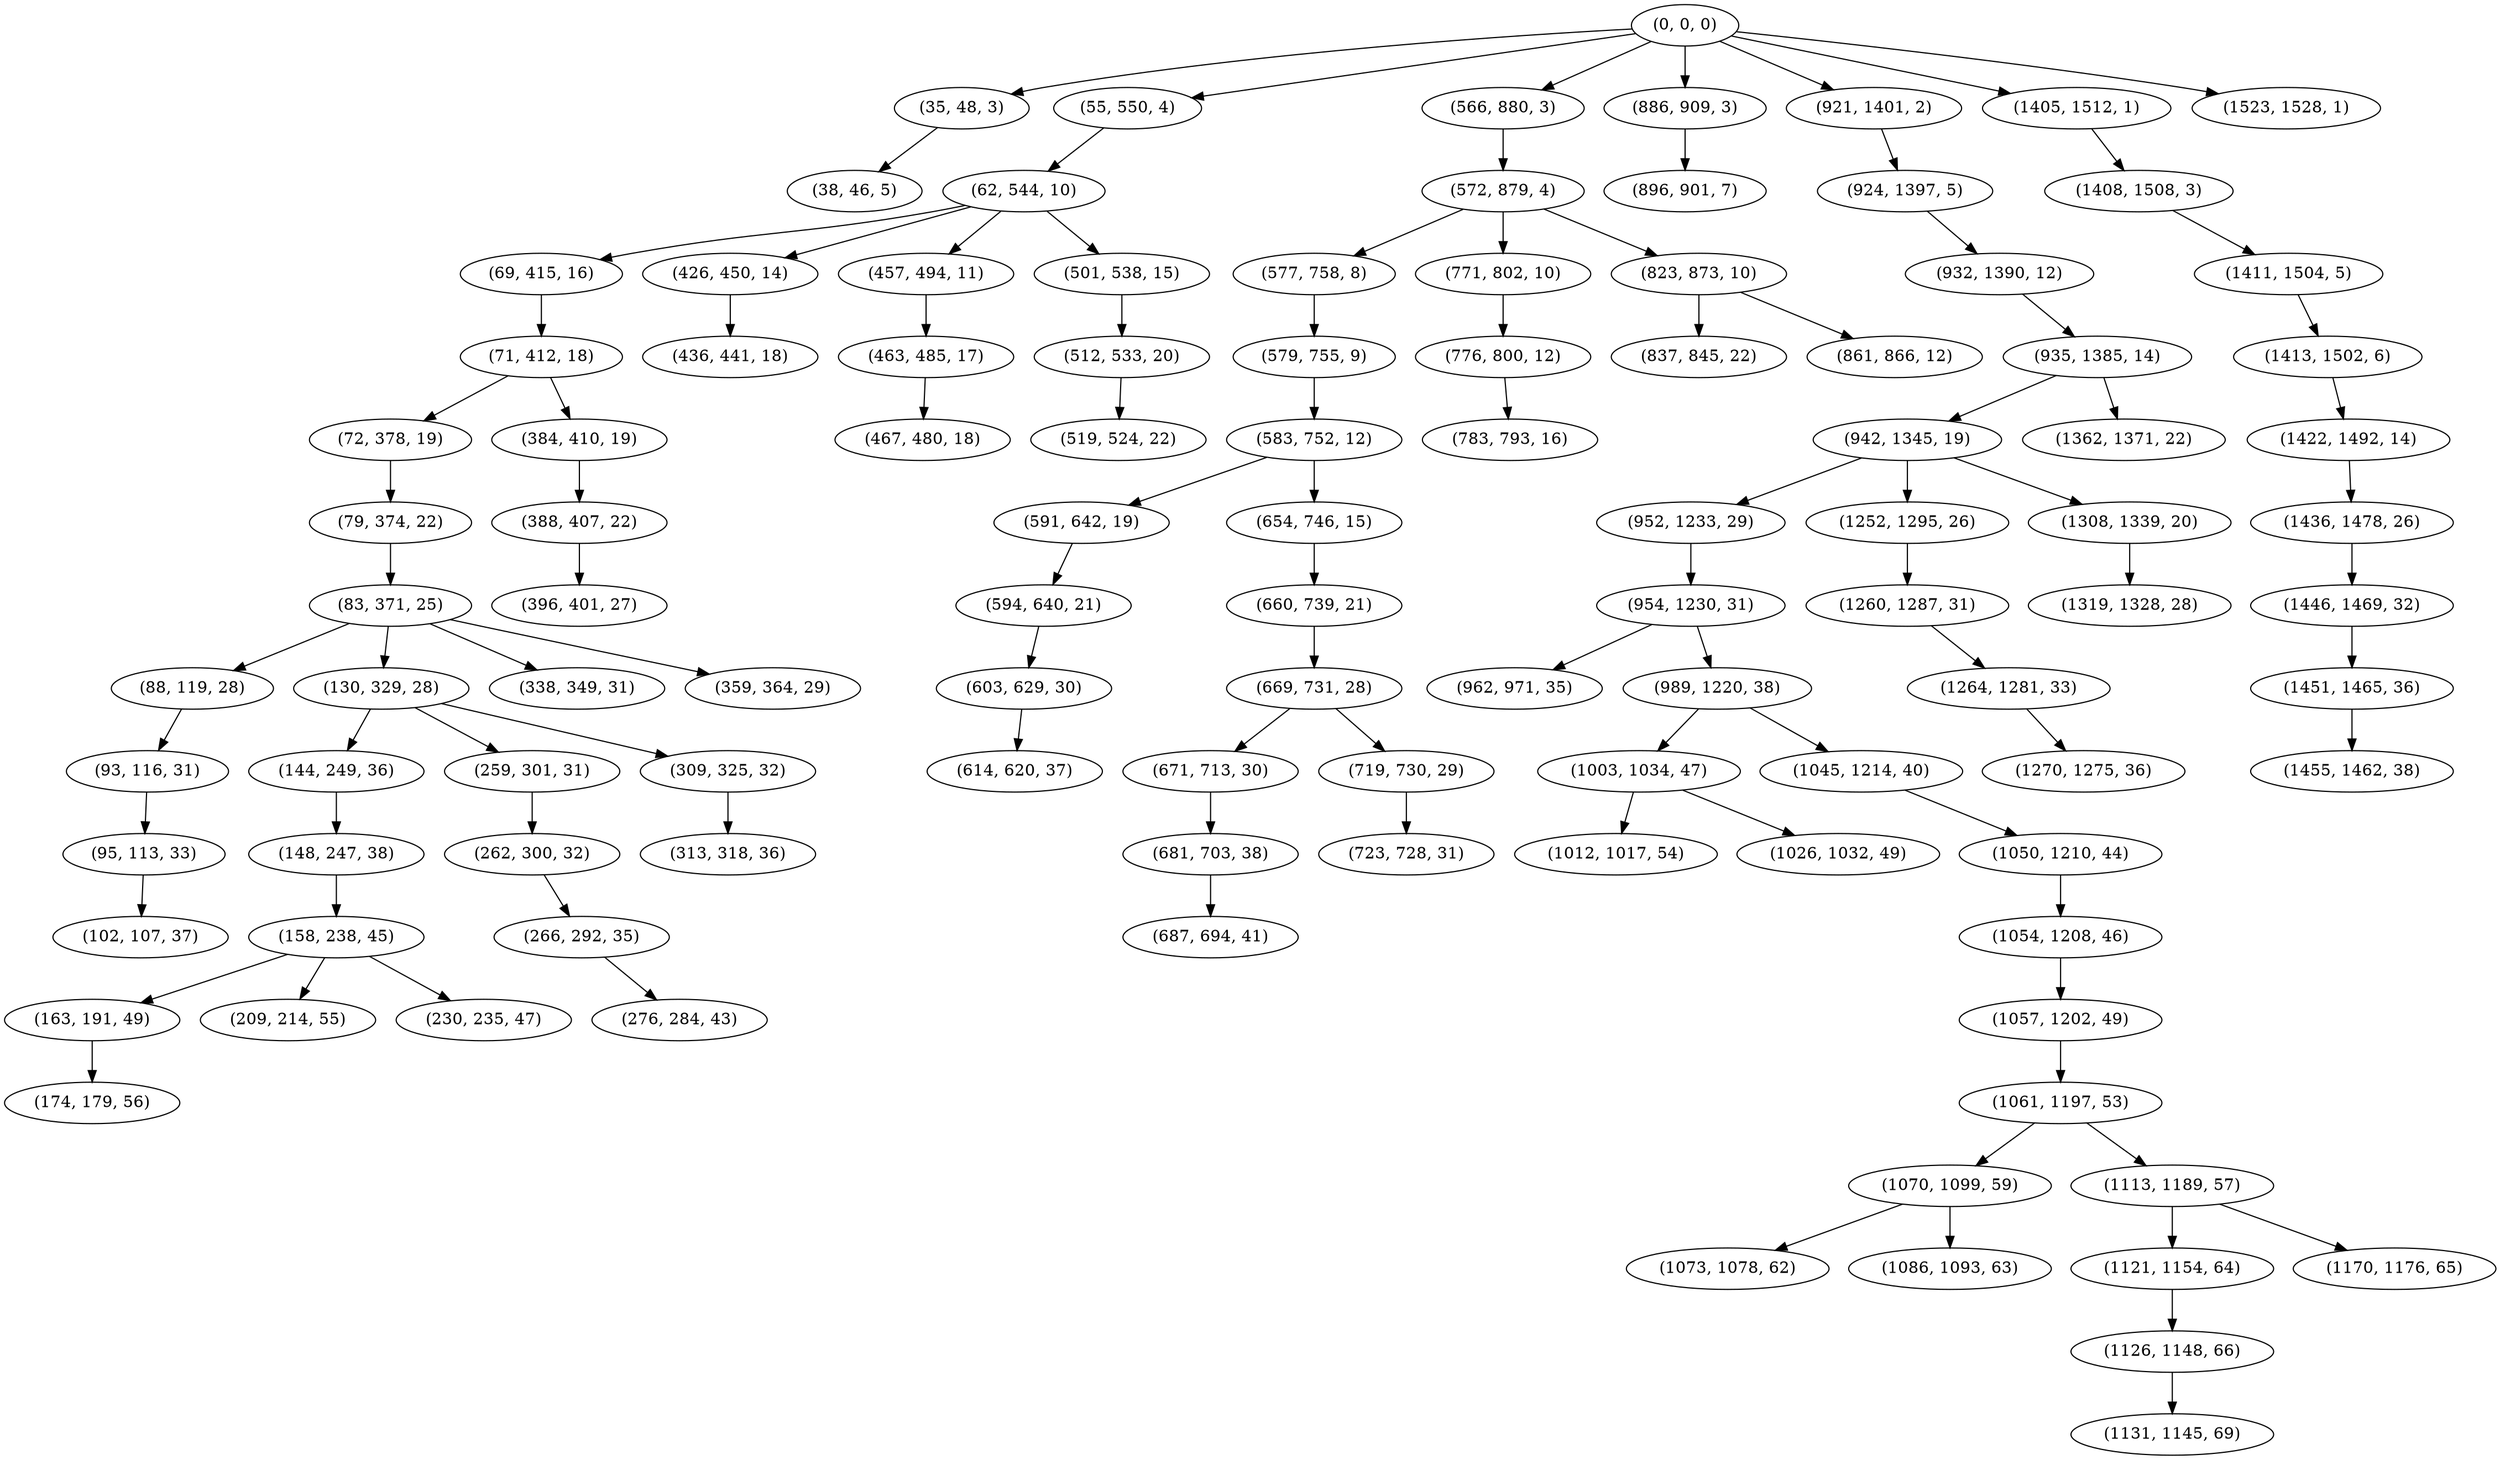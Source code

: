 digraph tree {
    "(0, 0, 0)";
    "(35, 48, 3)";
    "(38, 46, 5)";
    "(55, 550, 4)";
    "(62, 544, 10)";
    "(69, 415, 16)";
    "(71, 412, 18)";
    "(72, 378, 19)";
    "(79, 374, 22)";
    "(83, 371, 25)";
    "(88, 119, 28)";
    "(93, 116, 31)";
    "(95, 113, 33)";
    "(102, 107, 37)";
    "(130, 329, 28)";
    "(144, 249, 36)";
    "(148, 247, 38)";
    "(158, 238, 45)";
    "(163, 191, 49)";
    "(174, 179, 56)";
    "(209, 214, 55)";
    "(230, 235, 47)";
    "(259, 301, 31)";
    "(262, 300, 32)";
    "(266, 292, 35)";
    "(276, 284, 43)";
    "(309, 325, 32)";
    "(313, 318, 36)";
    "(338, 349, 31)";
    "(359, 364, 29)";
    "(384, 410, 19)";
    "(388, 407, 22)";
    "(396, 401, 27)";
    "(426, 450, 14)";
    "(436, 441, 18)";
    "(457, 494, 11)";
    "(463, 485, 17)";
    "(467, 480, 18)";
    "(501, 538, 15)";
    "(512, 533, 20)";
    "(519, 524, 22)";
    "(566, 880, 3)";
    "(572, 879, 4)";
    "(577, 758, 8)";
    "(579, 755, 9)";
    "(583, 752, 12)";
    "(591, 642, 19)";
    "(594, 640, 21)";
    "(603, 629, 30)";
    "(614, 620, 37)";
    "(654, 746, 15)";
    "(660, 739, 21)";
    "(669, 731, 28)";
    "(671, 713, 30)";
    "(681, 703, 38)";
    "(687, 694, 41)";
    "(719, 730, 29)";
    "(723, 728, 31)";
    "(771, 802, 10)";
    "(776, 800, 12)";
    "(783, 793, 16)";
    "(823, 873, 10)";
    "(837, 845, 22)";
    "(861, 866, 12)";
    "(886, 909, 3)";
    "(896, 901, 7)";
    "(921, 1401, 2)";
    "(924, 1397, 5)";
    "(932, 1390, 12)";
    "(935, 1385, 14)";
    "(942, 1345, 19)";
    "(952, 1233, 29)";
    "(954, 1230, 31)";
    "(962, 971, 35)";
    "(989, 1220, 38)";
    "(1003, 1034, 47)";
    "(1012, 1017, 54)";
    "(1026, 1032, 49)";
    "(1045, 1214, 40)";
    "(1050, 1210, 44)";
    "(1054, 1208, 46)";
    "(1057, 1202, 49)";
    "(1061, 1197, 53)";
    "(1070, 1099, 59)";
    "(1073, 1078, 62)";
    "(1086, 1093, 63)";
    "(1113, 1189, 57)";
    "(1121, 1154, 64)";
    "(1126, 1148, 66)";
    "(1131, 1145, 69)";
    "(1170, 1176, 65)";
    "(1252, 1295, 26)";
    "(1260, 1287, 31)";
    "(1264, 1281, 33)";
    "(1270, 1275, 36)";
    "(1308, 1339, 20)";
    "(1319, 1328, 28)";
    "(1362, 1371, 22)";
    "(1405, 1512, 1)";
    "(1408, 1508, 3)";
    "(1411, 1504, 5)";
    "(1413, 1502, 6)";
    "(1422, 1492, 14)";
    "(1436, 1478, 26)";
    "(1446, 1469, 32)";
    "(1451, 1465, 36)";
    "(1455, 1462, 38)";
    "(1523, 1528, 1)";
    "(0, 0, 0)" -> "(35, 48, 3)";
    "(0, 0, 0)" -> "(55, 550, 4)";
    "(0, 0, 0)" -> "(566, 880, 3)";
    "(0, 0, 0)" -> "(886, 909, 3)";
    "(0, 0, 0)" -> "(921, 1401, 2)";
    "(0, 0, 0)" -> "(1405, 1512, 1)";
    "(0, 0, 0)" -> "(1523, 1528, 1)";
    "(35, 48, 3)" -> "(38, 46, 5)";
    "(55, 550, 4)" -> "(62, 544, 10)";
    "(62, 544, 10)" -> "(69, 415, 16)";
    "(62, 544, 10)" -> "(426, 450, 14)";
    "(62, 544, 10)" -> "(457, 494, 11)";
    "(62, 544, 10)" -> "(501, 538, 15)";
    "(69, 415, 16)" -> "(71, 412, 18)";
    "(71, 412, 18)" -> "(72, 378, 19)";
    "(71, 412, 18)" -> "(384, 410, 19)";
    "(72, 378, 19)" -> "(79, 374, 22)";
    "(79, 374, 22)" -> "(83, 371, 25)";
    "(83, 371, 25)" -> "(88, 119, 28)";
    "(83, 371, 25)" -> "(130, 329, 28)";
    "(83, 371, 25)" -> "(338, 349, 31)";
    "(83, 371, 25)" -> "(359, 364, 29)";
    "(88, 119, 28)" -> "(93, 116, 31)";
    "(93, 116, 31)" -> "(95, 113, 33)";
    "(95, 113, 33)" -> "(102, 107, 37)";
    "(130, 329, 28)" -> "(144, 249, 36)";
    "(130, 329, 28)" -> "(259, 301, 31)";
    "(130, 329, 28)" -> "(309, 325, 32)";
    "(144, 249, 36)" -> "(148, 247, 38)";
    "(148, 247, 38)" -> "(158, 238, 45)";
    "(158, 238, 45)" -> "(163, 191, 49)";
    "(158, 238, 45)" -> "(209, 214, 55)";
    "(158, 238, 45)" -> "(230, 235, 47)";
    "(163, 191, 49)" -> "(174, 179, 56)";
    "(259, 301, 31)" -> "(262, 300, 32)";
    "(262, 300, 32)" -> "(266, 292, 35)";
    "(266, 292, 35)" -> "(276, 284, 43)";
    "(309, 325, 32)" -> "(313, 318, 36)";
    "(384, 410, 19)" -> "(388, 407, 22)";
    "(388, 407, 22)" -> "(396, 401, 27)";
    "(426, 450, 14)" -> "(436, 441, 18)";
    "(457, 494, 11)" -> "(463, 485, 17)";
    "(463, 485, 17)" -> "(467, 480, 18)";
    "(501, 538, 15)" -> "(512, 533, 20)";
    "(512, 533, 20)" -> "(519, 524, 22)";
    "(566, 880, 3)" -> "(572, 879, 4)";
    "(572, 879, 4)" -> "(577, 758, 8)";
    "(572, 879, 4)" -> "(771, 802, 10)";
    "(572, 879, 4)" -> "(823, 873, 10)";
    "(577, 758, 8)" -> "(579, 755, 9)";
    "(579, 755, 9)" -> "(583, 752, 12)";
    "(583, 752, 12)" -> "(591, 642, 19)";
    "(583, 752, 12)" -> "(654, 746, 15)";
    "(591, 642, 19)" -> "(594, 640, 21)";
    "(594, 640, 21)" -> "(603, 629, 30)";
    "(603, 629, 30)" -> "(614, 620, 37)";
    "(654, 746, 15)" -> "(660, 739, 21)";
    "(660, 739, 21)" -> "(669, 731, 28)";
    "(669, 731, 28)" -> "(671, 713, 30)";
    "(669, 731, 28)" -> "(719, 730, 29)";
    "(671, 713, 30)" -> "(681, 703, 38)";
    "(681, 703, 38)" -> "(687, 694, 41)";
    "(719, 730, 29)" -> "(723, 728, 31)";
    "(771, 802, 10)" -> "(776, 800, 12)";
    "(776, 800, 12)" -> "(783, 793, 16)";
    "(823, 873, 10)" -> "(837, 845, 22)";
    "(823, 873, 10)" -> "(861, 866, 12)";
    "(886, 909, 3)" -> "(896, 901, 7)";
    "(921, 1401, 2)" -> "(924, 1397, 5)";
    "(924, 1397, 5)" -> "(932, 1390, 12)";
    "(932, 1390, 12)" -> "(935, 1385, 14)";
    "(935, 1385, 14)" -> "(942, 1345, 19)";
    "(935, 1385, 14)" -> "(1362, 1371, 22)";
    "(942, 1345, 19)" -> "(952, 1233, 29)";
    "(942, 1345, 19)" -> "(1252, 1295, 26)";
    "(942, 1345, 19)" -> "(1308, 1339, 20)";
    "(952, 1233, 29)" -> "(954, 1230, 31)";
    "(954, 1230, 31)" -> "(962, 971, 35)";
    "(954, 1230, 31)" -> "(989, 1220, 38)";
    "(989, 1220, 38)" -> "(1003, 1034, 47)";
    "(989, 1220, 38)" -> "(1045, 1214, 40)";
    "(1003, 1034, 47)" -> "(1012, 1017, 54)";
    "(1003, 1034, 47)" -> "(1026, 1032, 49)";
    "(1045, 1214, 40)" -> "(1050, 1210, 44)";
    "(1050, 1210, 44)" -> "(1054, 1208, 46)";
    "(1054, 1208, 46)" -> "(1057, 1202, 49)";
    "(1057, 1202, 49)" -> "(1061, 1197, 53)";
    "(1061, 1197, 53)" -> "(1070, 1099, 59)";
    "(1061, 1197, 53)" -> "(1113, 1189, 57)";
    "(1070, 1099, 59)" -> "(1073, 1078, 62)";
    "(1070, 1099, 59)" -> "(1086, 1093, 63)";
    "(1113, 1189, 57)" -> "(1121, 1154, 64)";
    "(1113, 1189, 57)" -> "(1170, 1176, 65)";
    "(1121, 1154, 64)" -> "(1126, 1148, 66)";
    "(1126, 1148, 66)" -> "(1131, 1145, 69)";
    "(1252, 1295, 26)" -> "(1260, 1287, 31)";
    "(1260, 1287, 31)" -> "(1264, 1281, 33)";
    "(1264, 1281, 33)" -> "(1270, 1275, 36)";
    "(1308, 1339, 20)" -> "(1319, 1328, 28)";
    "(1405, 1512, 1)" -> "(1408, 1508, 3)";
    "(1408, 1508, 3)" -> "(1411, 1504, 5)";
    "(1411, 1504, 5)" -> "(1413, 1502, 6)";
    "(1413, 1502, 6)" -> "(1422, 1492, 14)";
    "(1422, 1492, 14)" -> "(1436, 1478, 26)";
    "(1436, 1478, 26)" -> "(1446, 1469, 32)";
    "(1446, 1469, 32)" -> "(1451, 1465, 36)";
    "(1451, 1465, 36)" -> "(1455, 1462, 38)";
}
